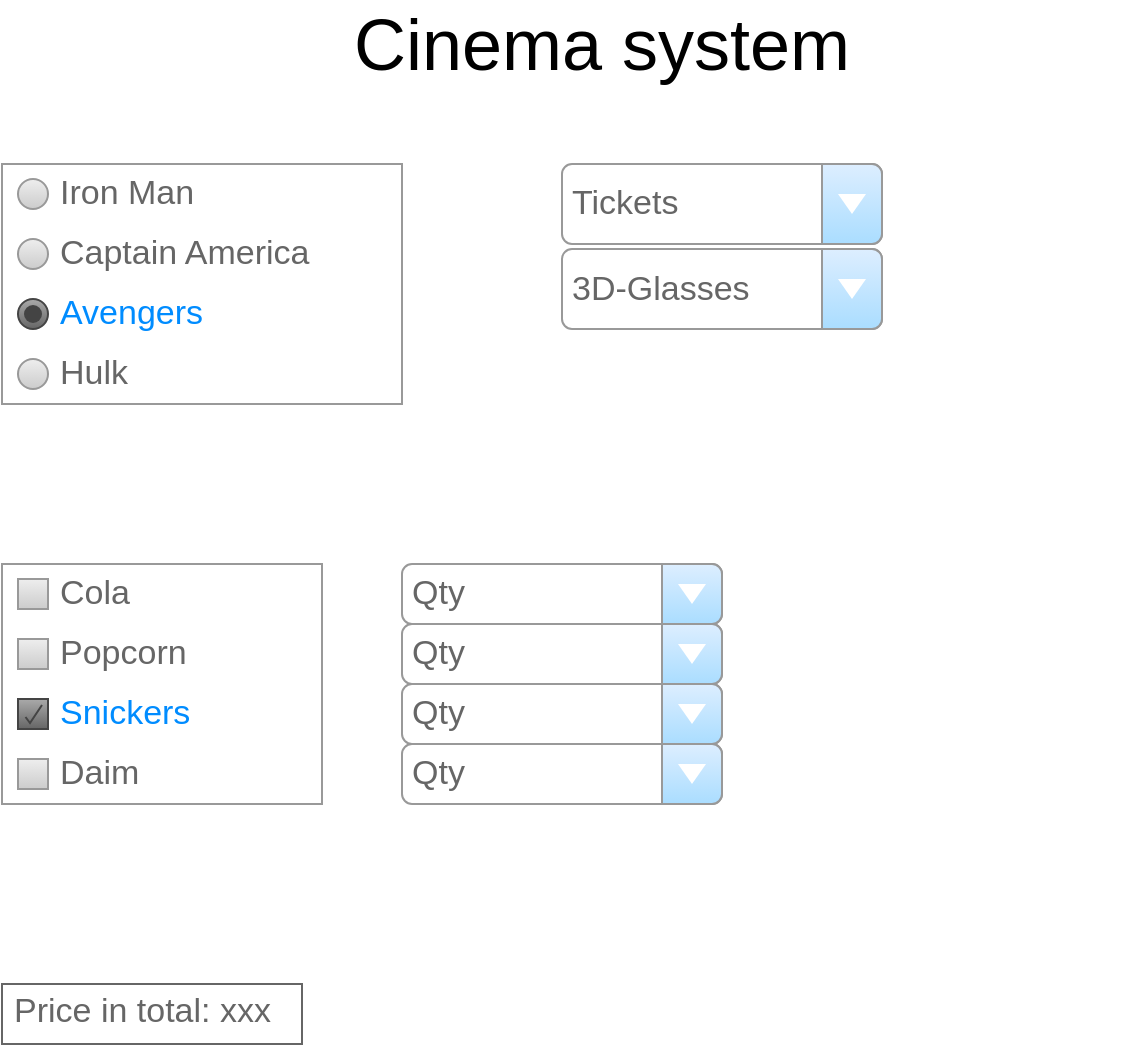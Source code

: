 <mxfile version="10.6.3" type="device"><diagram id="WwHNg3bXRYZQhCThw2hY" name="Page-1"><mxGraphModel dx="1343" dy="709" grid="1" gridSize="10" guides="1" tooltips="1" connect="1" arrows="1" fold="1" page="1" pageScale="1" pageWidth="827" pageHeight="1169" math="0" shadow="0"><root><mxCell id="0"/><mxCell id="1" parent="0"/><mxCell id="hNDPpY-EEybAppCeGlbU-1" value="&lt;font style=&quot;font-size: 36px&quot;&gt;Cinema system&lt;/font&gt;" style="text;html=1;strokeColor=none;fillColor=none;align=center;verticalAlign=middle;whiteSpace=wrap;rounded=0;" vertex="1" parent="1"><mxGeometry x="160" y="40" width="520" height="40" as="geometry"/></mxCell><mxCell id="hNDPpY-EEybAppCeGlbU-9" value="Tickets" style="strokeWidth=1;shadow=0;dashed=0;align=center;html=1;shape=mxgraph.mockup.forms.comboBox;strokeColor=#999999;fillColor=#ddeeff;align=left;fillColor2=#aaddff;mainText=;fontColor=#666666;fontSize=17;spacingLeft=3;" vertex="1" parent="1"><mxGeometry x="400" y="120" width="160" height="40" as="geometry"/></mxCell><mxCell id="hNDPpY-EEybAppCeGlbU-10" value="" style="strokeWidth=1;shadow=0;dashed=0;align=center;html=1;shape=mxgraph.mockup.forms.rrect;rSize=0;strokeColor=#999999;fillColor=#ffffff;recursiveResize=0;" vertex="1" parent="1"><mxGeometry x="120" y="120" width="200" height="120" as="geometry"/></mxCell><mxCell id="hNDPpY-EEybAppCeGlbU-11" value="Iron Man" style="shape=ellipse;rSize=0;fillColor=#eeeeee;strokeColor=#999999;gradientColor=#cccccc;html=1;align=left;spacingLeft=4;fontSize=17;fontColor=#666666;labelPosition=right;" vertex="1" parent="hNDPpY-EEybAppCeGlbU-10"><mxGeometry x="8" y="7.5" width="15" height="15" as="geometry"/></mxCell><mxCell id="hNDPpY-EEybAppCeGlbU-12" value="Captain America" style="shape=ellipse;rSize=0;fillColor=#eeeeee;strokeColor=#999999;gradientColor=#cccccc;html=1;align=left;spacingLeft=4;fontSize=17;fontColor=#666666;labelPosition=right;" vertex="1" parent="hNDPpY-EEybAppCeGlbU-10"><mxGeometry x="8" y="37.5" width="15" height="15" as="geometry"/></mxCell><mxCell id="hNDPpY-EEybAppCeGlbU-13" value="Avengers" style="shape=ellipse;rSize=0;fillColor=#aaaaaa;strokeColor=#444444;gradientColor=#666666;html=1;align=left;spacingLeft=4;fontSize=17;fontColor=#008cff;labelPosition=right;" vertex="1" parent="hNDPpY-EEybAppCeGlbU-10"><mxGeometry x="8" y="67.5" width="15" height="15" as="geometry"/></mxCell><mxCell id="hNDPpY-EEybAppCeGlbU-14" value="" style="shape=ellipse;fillColor=#444444;strokeColor=none;html=1;" vertex="1" parent="hNDPpY-EEybAppCeGlbU-13"><mxGeometry x="3" y="3" width="9" height="9" as="geometry"/></mxCell><mxCell id="hNDPpY-EEybAppCeGlbU-15" value="Hulk" style="shape=ellipse;rSize=0;fillColor=#eeeeee;strokeColor=#999999;gradientColor=#cccccc;html=1;align=left;spacingLeft=4;fontSize=17;fontColor=#666666;labelPosition=right;" vertex="1" parent="hNDPpY-EEybAppCeGlbU-10"><mxGeometry x="8" y="97.5" width="15" height="15" as="geometry"/></mxCell><mxCell id="hNDPpY-EEybAppCeGlbU-16" value="" style="strokeWidth=1;shadow=0;dashed=0;align=center;html=1;shape=mxgraph.mockup.forms.rrect;rSize=0;strokeColor=#999999;fillColor=#ffffff;recursiveResize=0;" vertex="1" parent="1"><mxGeometry x="120" y="320" width="160" height="120" as="geometry"/></mxCell><mxCell id="hNDPpY-EEybAppCeGlbU-17" value="Cola" style="strokeWidth=1;shadow=0;dashed=0;align=center;html=1;shape=mxgraph.mockup.forms.rrect;rSize=0;fillColor=#eeeeee;strokeColor=#999999;gradientColor=#cccccc;align=left;spacingLeft=4;fontSize=17;fontColor=#666666;labelPosition=right;" vertex="1" parent="hNDPpY-EEybAppCeGlbU-16"><mxGeometry x="8" y="7.5" width="15" height="15" as="geometry"/></mxCell><mxCell id="hNDPpY-EEybAppCeGlbU-18" value="Popcorn" style="strokeWidth=1;shadow=0;dashed=0;align=center;html=1;shape=mxgraph.mockup.forms.rrect;rSize=0;fillColor=#eeeeee;strokeColor=#999999;gradientColor=#cccccc;align=left;spacingLeft=4;fontSize=17;fontColor=#666666;labelPosition=right;" vertex="1" parent="hNDPpY-EEybAppCeGlbU-16"><mxGeometry x="8" y="37.5" width="15" height="15" as="geometry"/></mxCell><mxCell id="hNDPpY-EEybAppCeGlbU-19" value="Snickers" style="strokeWidth=1;shadow=0;dashed=0;align=center;html=1;shape=mxgraph.mockup.forms.checkbox;rSize=0;resizable=0;fillColor=#aaaaaa;strokeColor=#444444;gradientColor=#666666;align=left;spacingLeft=4;fontSize=17;fontColor=#008cff;labelPosition=right;" vertex="1" parent="hNDPpY-EEybAppCeGlbU-16"><mxGeometry x="8" y="67.5" width="15" height="15" as="geometry"/></mxCell><mxCell id="hNDPpY-EEybAppCeGlbU-20" value="Daim" style="strokeWidth=1;shadow=0;dashed=0;align=center;html=1;shape=mxgraph.mockup.forms.rrect;rSize=0;fillColor=#eeeeee;strokeColor=#999999;gradientColor=#cccccc;align=left;spacingLeft=4;fontSize=17;fontColor=#666666;labelPosition=right;" vertex="1" parent="hNDPpY-EEybAppCeGlbU-16"><mxGeometry x="8" y="97.5" width="15" height="15" as="geometry"/></mxCell><mxCell id="hNDPpY-EEybAppCeGlbU-21" value="Qty" style="strokeWidth=1;shadow=0;dashed=0;align=center;html=1;shape=mxgraph.mockup.forms.comboBox;strokeColor=#999999;fillColor=#ddeeff;align=left;fillColor2=#aaddff;mainText=;fontColor=#666666;fontSize=17;spacingLeft=3;" vertex="1" parent="1"><mxGeometry x="320" y="320" width="160" height="30" as="geometry"/></mxCell><mxCell id="hNDPpY-EEybAppCeGlbU-22" value="3D-Glasses" style="strokeWidth=1;shadow=0;dashed=0;align=center;html=1;shape=mxgraph.mockup.forms.comboBox;strokeColor=#999999;fillColor=#ddeeff;align=left;fillColor2=#aaddff;mainText=;fontColor=#666666;fontSize=17;spacingLeft=3;" vertex="1" parent="1"><mxGeometry x="400" y="162.5" width="160" height="40" as="geometry"/></mxCell><mxCell id="hNDPpY-EEybAppCeGlbU-23" value="Qty" style="strokeWidth=1;shadow=0;dashed=0;align=center;html=1;shape=mxgraph.mockup.forms.comboBox;strokeColor=#999999;fillColor=#ddeeff;align=left;fillColor2=#aaddff;mainText=;fontColor=#666666;fontSize=17;spacingLeft=3;" vertex="1" parent="1"><mxGeometry x="320" y="350" width="160" height="30" as="geometry"/></mxCell><mxCell id="hNDPpY-EEybAppCeGlbU-24" value="Qty" style="strokeWidth=1;shadow=0;dashed=0;align=center;html=1;shape=mxgraph.mockup.forms.comboBox;strokeColor=#999999;fillColor=#ddeeff;align=left;fillColor2=#aaddff;mainText=;fontColor=#666666;fontSize=17;spacingLeft=3;" vertex="1" parent="1"><mxGeometry x="320" y="380" width="160" height="30" as="geometry"/></mxCell><mxCell id="hNDPpY-EEybAppCeGlbU-25" value="Qty" style="strokeWidth=1;shadow=0;dashed=0;align=center;html=1;shape=mxgraph.mockup.forms.comboBox;strokeColor=#999999;fillColor=#ddeeff;align=left;fillColor2=#aaddff;mainText=;fontColor=#666666;fontSize=17;spacingLeft=3;" vertex="1" parent="1"><mxGeometry x="320" y="410" width="160" height="30" as="geometry"/></mxCell><mxCell id="hNDPpY-EEybAppCeGlbU-26" value="Price in total: xxx" style="strokeWidth=1;shadow=0;dashed=0;align=center;html=1;shape=mxgraph.mockup.text.textBox;fillColor=#ffffff;fontColor=#666666;align=left;fontSize=17;spacingLeft=4;spacingTop=-3;strokeColor=#666666;mainText=" vertex="1" parent="1"><mxGeometry x="120" y="530" width="150" height="30" as="geometry"/></mxCell></root></mxGraphModel></diagram></mxfile>